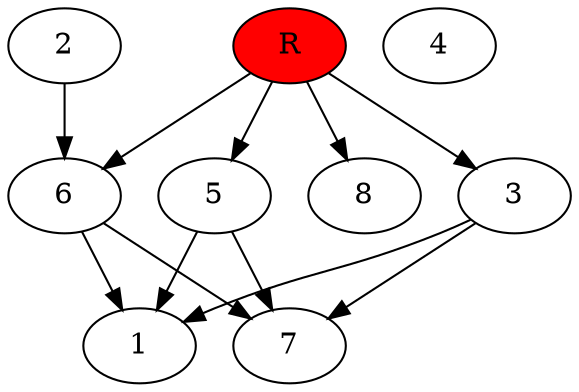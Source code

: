 digraph prb35392 {
	1
	2
	3
	4
	5
	6
	7
	8
	R [fillcolor="#ff0000" style=filled]
	2 -> 6
	3 -> 1
	3 -> 7
	5 -> 1
	5 -> 7
	6 -> 1
	6 -> 7
	R -> 3
	R -> 5
	R -> 6
	R -> 8
}
